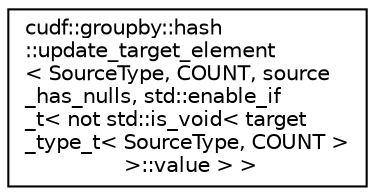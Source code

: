 digraph "Graphical Class Hierarchy"
{
 // LATEX_PDF_SIZE
  edge [fontname="Helvetica",fontsize="10",labelfontname="Helvetica",labelfontsize="10"];
  node [fontname="Helvetica",fontsize="10",shape=record];
  rankdir="LR";
  Node0 [label="cudf::groupby::hash\l::update_target_element\l\< SourceType, COUNT, source\l_has_nulls, std::enable_if\l_t\< not std::is_void\< target\l_type_t\< SourceType, COUNT \>\l \>::value \> \>",height=0.2,width=0.4,color="black", fillcolor="white", style="filled",URL="$structcudf_1_1groupby_1_1hash_1_1update__target__element_3_01SourceType_00_01COUNT_00_01source__4f43f87857622549b36f0c6c99802e85.html",tooltip=" "];
}
